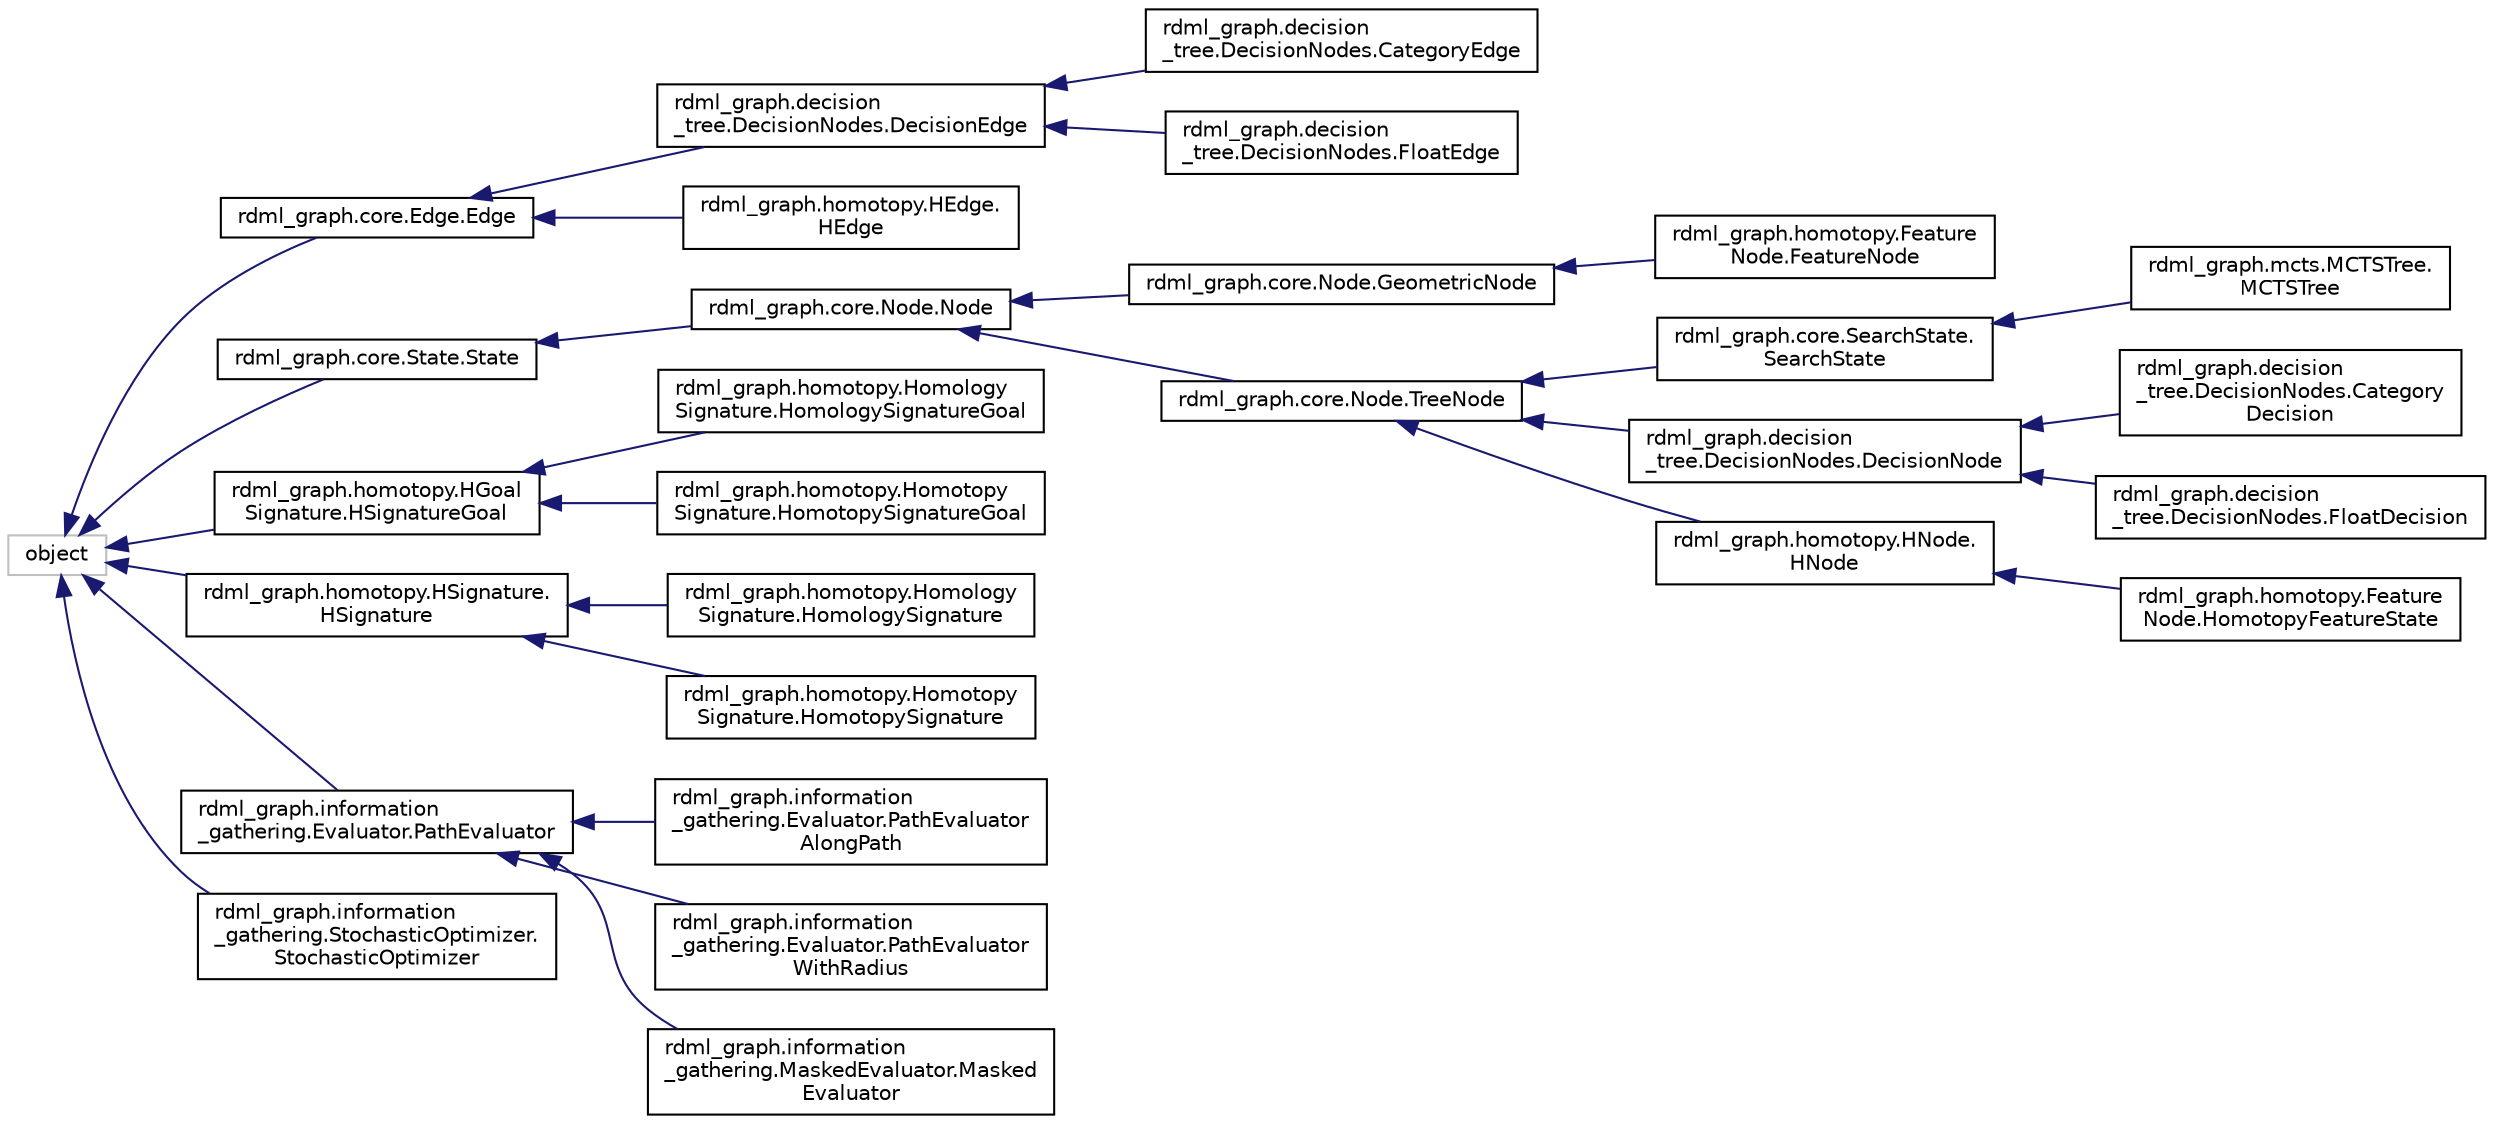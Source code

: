 digraph "Graphical Class Hierarchy"
{
 // LATEX_PDF_SIZE
  edge [fontname="Helvetica",fontsize="10",labelfontname="Helvetica",labelfontsize="10"];
  node [fontname="Helvetica",fontsize="10",shape=record];
  rankdir="LR";
  Node9 [label="object",height=0.2,width=0.4,color="grey75", fillcolor="white", style="filled",tooltip=" "];
  Node9 -> Node0 [dir="back",color="midnightblue",fontsize="10",style="solid",fontname="Helvetica"];
  Node0 [label="rdml_graph.core.Edge.Edge",height=0.2,width=0.4,color="black", fillcolor="white", style="filled",URL="$classrdml__graph_1_1core_1_1Edge_1_1Edge.html",tooltip="Rather a directed edge, but called an edge for short."];
  Node0 -> Node1 [dir="back",color="midnightblue",fontsize="10",style="solid",fontname="Helvetica"];
  Node1 [label="rdml_graph.decision\l_tree.DecisionNodes.DecisionEdge",height=0.2,width=0.4,color="black", fillcolor="white", style="filled",URL="$classrdml__graph_1_1decision__tree_1_1DecisionNodes_1_1DecisionEdge.html",tooltip=" "];
  Node1 -> Node2 [dir="back",color="midnightblue",fontsize="10",style="solid",fontname="Helvetica"];
  Node2 [label="rdml_graph.decision\l_tree.DecisionNodes.CategoryEdge",height=0.2,width=0.4,color="black", fillcolor="white", style="filled",URL="$classrdml__graph_1_1decision__tree_1_1DecisionNodes_1_1CategoryEdge.html",tooltip=" "];
  Node1 -> Node3 [dir="back",color="midnightblue",fontsize="10",style="solid",fontname="Helvetica"];
  Node3 [label="rdml_graph.decision\l_tree.DecisionNodes.FloatEdge",height=0.2,width=0.4,color="black", fillcolor="white", style="filled",URL="$classrdml__graph_1_1decision__tree_1_1DecisionNodes_1_1FloatEdge.html",tooltip=" "];
  Node0 -> Node4 [dir="back",color="midnightblue",fontsize="10",style="solid",fontname="Helvetica"];
  Node4 [label="rdml_graph.homotopy.HEdge.\lHEdge",height=0.2,width=0.4,color="black", fillcolor="white", style="filled",URL="$classrdml__graph_1_1homotopy_1_1HEdge_1_1HEdge.html",tooltip="Homotopy augumented edge."];
  Node9 -> Node15 [dir="back",color="midnightblue",fontsize="10",style="solid",fontname="Helvetica"];
  Node15 [label="rdml_graph.core.State.State",height=0.2,width=0.4,color="black", fillcolor="white", style="filled",URL="$classrdml__graph_1_1core_1_1State_1_1State.html",tooltip="The generic State object for searches."];
  Node15 -> Node16 [dir="back",color="midnightblue",fontsize="10",style="solid",fontname="Helvetica"];
  Node16 [label="rdml_graph.core.Node.Node",height=0.2,width=0.4,color="black", fillcolor="white", style="filled",URL="$classrdml__graph_1_1core_1_1Node_1_1Node.html",tooltip="Node class for a node of a graph structure."];
  Node16 -> Node17 [dir="back",color="midnightblue",fontsize="10",style="solid",fontname="Helvetica"];
  Node17 [label="rdml_graph.core.Node.GeometricNode",height=0.2,width=0.4,color="black", fillcolor="white", style="filled",URL="$classrdml__graph_1_1core_1_1Node_1_1GeometricNode.html",tooltip="GeometricNode that includes a geometric point as part of the node as well as the graph structure."];
  Node17 -> Node18 [dir="back",color="midnightblue",fontsize="10",style="solid",fontname="Helvetica"];
  Node18 [label="rdml_graph.homotopy.Feature\lNode.FeatureNode",height=0.2,width=0.4,color="black", fillcolor="white", style="filled",URL="$classrdml__graph_1_1homotopy_1_1FeatureNode_1_1FeatureNode.html",tooltip=" "];
  Node16 -> Node19 [dir="back",color="midnightblue",fontsize="10",style="solid",fontname="Helvetica"];
  Node19 [label="rdml_graph.core.Node.TreeNode",height=0.2,width=0.4,color="black", fillcolor="white", style="filled",URL="$classrdml__graph_1_1core_1_1Node_1_1TreeNode.html",tooltip="TreeNode class This class extends node with an additional pointer to it's parent for easy traversal."];
  Node19 -> Node20 [dir="back",color="midnightblue",fontsize="10",style="solid",fontname="Helvetica"];
  Node20 [label="rdml_graph.core.SearchState.\lSearchState",height=0.2,width=0.4,color="black", fillcolor="white", style="filled",URL="$classrdml__graph_1_1core_1_1SearchState_1_1SearchState.html",tooltip=" "];
  Node20 -> Node21 [dir="back",color="midnightblue",fontsize="10",style="solid",fontname="Helvetica"];
  Node21 [label="rdml_graph.mcts.MCTSTree.\lMCTSTree",height=0.2,width=0.4,color="black", fillcolor="white", style="filled",URL="$classrdml__graph_1_1mcts_1_1MCTSTree_1_1MCTSTree.html",tooltip="MCTSTree The search tree for MCTS."];
  Node19 -> Node22 [dir="back",color="midnightblue",fontsize="10",style="solid",fontname="Helvetica"];
  Node22 [label="rdml_graph.decision\l_tree.DecisionNodes.DecisionNode",height=0.2,width=0.4,color="black", fillcolor="white", style="filled",URL="$classrdml__graph_1_1decision__tree_1_1DecisionNodes_1_1DecisionNode.html",tooltip="While it currently does nothing, this leaves me with the option to add something to all decision node..."];
  Node22 -> Node23 [dir="back",color="midnightblue",fontsize="10",style="solid",fontname="Helvetica"];
  Node23 [label="rdml_graph.decision\l_tree.DecisionNodes.Category\lDecision",height=0.2,width=0.4,color="black", fillcolor="white", style="filled",URL="$classrdml__graph_1_1decision__tree_1_1DecisionNodes_1_1CategoryDecision.html",tooltip=" "];
  Node22 -> Node24 [dir="back",color="midnightblue",fontsize="10",style="solid",fontname="Helvetica"];
  Node24 [label="rdml_graph.decision\l_tree.DecisionNodes.FloatDecision",height=0.2,width=0.4,color="black", fillcolor="white", style="filled",URL="$classrdml__graph_1_1decision__tree_1_1DecisionNodes_1_1FloatDecision.html",tooltip="A bi-decision decision node All values greater than value are in the second edge."];
  Node19 -> Node25 [dir="back",color="midnightblue",fontsize="10",style="solid",fontname="Helvetica"];
  Node25 [label="rdml_graph.homotopy.HNode.\lHNode",height=0.2,width=0.4,color="black", fillcolor="white", style="filled",URL="$classrdml__graph_1_1homotopy_1_1HNode_1_1HNode.html",tooltip=" "];
  Node25 -> Node26 [dir="back",color="midnightblue",fontsize="10",style="solid",fontname="Helvetica"];
  Node26 [label="rdml_graph.homotopy.Feature\lNode.HomotopyFeatureState",height=0.2,width=0.4,color="black", fillcolor="white", style="filled",URL="$classrdml__graph_1_1homotopy_1_1FeatureNode_1_1HomotopyFeatureState.html",tooltip="A state that incapsulates the set of states of Homotopy and features."];
  Node9 -> Node27 [dir="back",color="midnightblue",fontsize="10",style="solid",fontname="Helvetica"];
  Node27 [label="rdml_graph.homotopy.HGoal\lSignature.HSignatureGoal",height=0.2,width=0.4,color="black", fillcolor="white", style="filled",URL="$classrdml__graph_1_1homotopy_1_1HGoalSignature_1_1HSignatureGoal.html",tooltip="abstract class for an Hsignature goal"];
  Node27 -> Node28 [dir="back",color="midnightblue",fontsize="10",style="solid",fontname="Helvetica"];
  Node28 [label="rdml_graph.homotopy.Homology\lSignature.HomologySignatureGoal",height=0.2,width=0.4,color="black", fillcolor="white", style="filled",URL="$classrdml__graph_1_1homotopy_1_1HomologySignature_1_1HomologySignatureGoal.html",tooltip="Goal signature for a homology signature."];
  Node27 -> Node29 [dir="back",color="midnightblue",fontsize="10",style="solid",fontname="Helvetica"];
  Node29 [label="rdml_graph.homotopy.Homotopy\lSignature.HomotopySignatureGoal",height=0.2,width=0.4,color="black", fillcolor="white", style="filled",URL="$classrdml__graph_1_1homotopy_1_1HomotopySignature_1_1HomotopySignatureGoal.html",tooltip="Signature goal for homotopy."];
  Node9 -> Node30 [dir="back",color="midnightblue",fontsize="10",style="solid",fontname="Helvetica"];
  Node30 [label="rdml_graph.homotopy.HSignature.\lHSignature",height=0.2,width=0.4,color="black", fillcolor="white", style="filled",URL="$classrdml__graph_1_1homotopy_1_1HSignature_1_1HSignature.html",tooltip=" "];
  Node30 -> Node31 [dir="back",color="midnightblue",fontsize="10",style="solid",fontname="Helvetica"];
  Node31 [label="rdml_graph.homotopy.Homology\lSignature.HomologySignature",height=0.2,width=0.4,color="black", fillcolor="white", style="filled",URL="$classrdml__graph_1_1homotopy_1_1HomologySignature_1_1HomologySignature.html",tooltip="Homology signature A discrete homology signature."];
  Node30 -> Node32 [dir="back",color="midnightblue",fontsize="10",style="solid",fontname="Helvetica"];
  Node32 [label="rdml_graph.homotopy.Homotopy\lSignature.HomotopySignature",height=0.2,width=0.4,color="black", fillcolor="white", style="filled",URL="$classrdml__graph_1_1homotopy_1_1HomotopySignature_1_1HomotopySignature.html",tooltip="A basic structure to handle HSignatures These are implemented as the homotopy signature given in: S."];
  Node9 -> Node33 [dir="back",color="midnightblue",fontsize="10",style="solid",fontname="Helvetica"];
  Node33 [label="rdml_graph.information\l_gathering.Evaluator.PathEvaluator",height=0.2,width=0.4,color="black", fillcolor="white", style="filled",URL="$classrdml__graph_1_1information__gathering_1_1Evaluator_1_1PathEvaluator.html",tooltip=" "];
  Node33 -> Node34 [dir="back",color="midnightblue",fontsize="10",style="solid",fontname="Helvetica"];
  Node34 [label="rdml_graph.information\l_gathering.Evaluator.PathEvaluator\lAlongPath",height=0.2,width=0.4,color="black", fillcolor="white", style="filled",URL="$classrdml__graph_1_1information__gathering_1_1Evaluator_1_1PathEvaluatorAlongPath.html",tooltip=" "];
  Node33 -> Node35 [dir="back",color="midnightblue",fontsize="10",style="solid",fontname="Helvetica"];
  Node35 [label="rdml_graph.information\l_gathering.Evaluator.PathEvaluator\lWithRadius",height=0.2,width=0.4,color="black", fillcolor="white", style="filled",URL="$classrdml__graph_1_1information__gathering_1_1Evaluator_1_1PathEvaluatorWithRadius.html",tooltip=" "];
  Node33 -> Node36 [dir="back",color="midnightblue",fontsize="10",style="solid",fontname="Helvetica"];
  Node36 [label="rdml_graph.information\l_gathering.MaskedEvaluator.Masked\lEvaluator",height=0.2,width=0.4,color="black", fillcolor="white", style="filled",URL="$classrdml__graph_1_1information__gathering_1_1MaskedEvaluator_1_1MaskedEvaluator.html",tooltip=" "];
  Node9 -> Node37 [dir="back",color="midnightblue",fontsize="10",style="solid",fontname="Helvetica"];
  Node37 [label="rdml_graph.information\l_gathering.StochasticOptimizer.\lStochasticOptimizer",height=0.2,width=0.4,color="black", fillcolor="white", style="filled",URL="$classrdml__graph_1_1information__gathering_1_1StochasticOptimizer_1_1StochasticOptimizer.html",tooltip="Class for using stocastic optimization for updating a path."];
}
